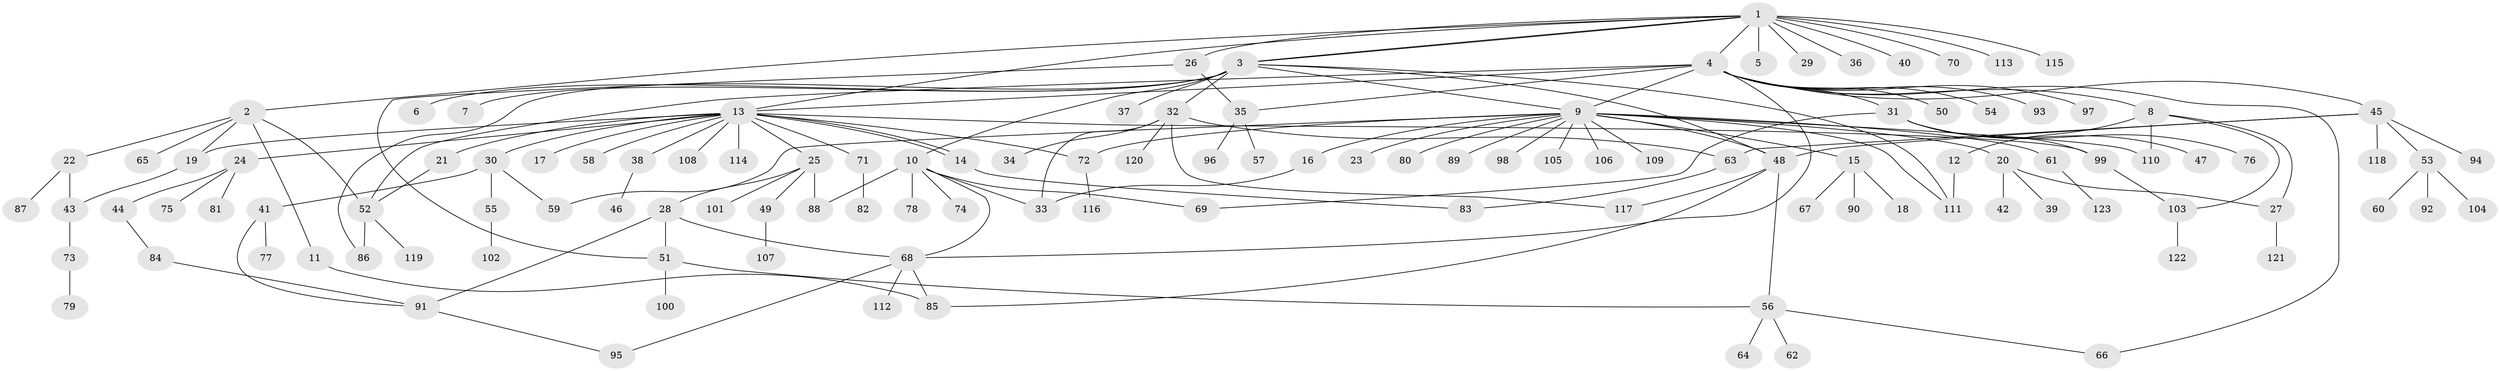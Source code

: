 // coarse degree distribution, {13: 0.0136986301369863, 6: 0.0136986301369863, 11: 0.0136986301369863, 15: 0.0136986301369863, 1: 0.5616438356164384, 5: 0.0273972602739726, 18: 0.0136986301369863, 4: 0.0958904109589041, 2: 0.0958904109589041, 14: 0.0136986301369863, 3: 0.1095890410958904, 9: 0.0136986301369863, 7: 0.0136986301369863}
// Generated by graph-tools (version 1.1) at 2025/18/03/04/25 18:18:01]
// undirected, 123 vertices, 159 edges
graph export_dot {
graph [start="1"]
  node [color=gray90,style=filled];
  1;
  2;
  3;
  4;
  5;
  6;
  7;
  8;
  9;
  10;
  11;
  12;
  13;
  14;
  15;
  16;
  17;
  18;
  19;
  20;
  21;
  22;
  23;
  24;
  25;
  26;
  27;
  28;
  29;
  30;
  31;
  32;
  33;
  34;
  35;
  36;
  37;
  38;
  39;
  40;
  41;
  42;
  43;
  44;
  45;
  46;
  47;
  48;
  49;
  50;
  51;
  52;
  53;
  54;
  55;
  56;
  57;
  58;
  59;
  60;
  61;
  62;
  63;
  64;
  65;
  66;
  67;
  68;
  69;
  70;
  71;
  72;
  73;
  74;
  75;
  76;
  77;
  78;
  79;
  80;
  81;
  82;
  83;
  84;
  85;
  86;
  87;
  88;
  89;
  90;
  91;
  92;
  93;
  94;
  95;
  96;
  97;
  98;
  99;
  100;
  101;
  102;
  103;
  104;
  105;
  106;
  107;
  108;
  109;
  110;
  111;
  112;
  113;
  114;
  115;
  116;
  117;
  118;
  119;
  120;
  121;
  122;
  123;
  1 -- 2;
  1 -- 3;
  1 -- 3;
  1 -- 4;
  1 -- 5;
  1 -- 13;
  1 -- 26;
  1 -- 29;
  1 -- 36;
  1 -- 40;
  1 -- 70;
  1 -- 113;
  1 -- 115;
  2 -- 11;
  2 -- 19;
  2 -- 22;
  2 -- 52;
  2 -- 65;
  3 -- 6;
  3 -- 7;
  3 -- 9;
  3 -- 10;
  3 -- 32;
  3 -- 37;
  3 -- 48;
  3 -- 86;
  3 -- 111;
  4 -- 8;
  4 -- 9;
  4 -- 13;
  4 -- 31;
  4 -- 35;
  4 -- 45;
  4 -- 50;
  4 -- 52;
  4 -- 54;
  4 -- 66;
  4 -- 68;
  4 -- 93;
  4 -- 97;
  8 -- 12;
  8 -- 27;
  8 -- 103;
  8 -- 110;
  9 -- 15;
  9 -- 16;
  9 -- 20;
  9 -- 23;
  9 -- 48;
  9 -- 59;
  9 -- 61;
  9 -- 72;
  9 -- 80;
  9 -- 89;
  9 -- 98;
  9 -- 105;
  9 -- 106;
  9 -- 109;
  9 -- 110;
  9 -- 111;
  10 -- 33;
  10 -- 68;
  10 -- 69;
  10 -- 74;
  10 -- 78;
  10 -- 88;
  11 -- 85;
  12 -- 111;
  13 -- 14;
  13 -- 14;
  13 -- 17;
  13 -- 19;
  13 -- 21;
  13 -- 24;
  13 -- 25;
  13 -- 30;
  13 -- 38;
  13 -- 58;
  13 -- 71;
  13 -- 72;
  13 -- 99;
  13 -- 108;
  13 -- 114;
  14 -- 83;
  15 -- 18;
  15 -- 67;
  15 -- 90;
  16 -- 33;
  19 -- 43;
  20 -- 27;
  20 -- 39;
  20 -- 42;
  21 -- 52;
  22 -- 43;
  22 -- 87;
  24 -- 44;
  24 -- 75;
  24 -- 81;
  25 -- 28;
  25 -- 49;
  25 -- 88;
  25 -- 101;
  26 -- 35;
  26 -- 51;
  27 -- 121;
  28 -- 51;
  28 -- 68;
  28 -- 91;
  30 -- 41;
  30 -- 55;
  30 -- 59;
  31 -- 47;
  31 -- 69;
  31 -- 76;
  31 -- 99;
  32 -- 33;
  32 -- 34;
  32 -- 63;
  32 -- 117;
  32 -- 120;
  35 -- 57;
  35 -- 96;
  38 -- 46;
  41 -- 77;
  41 -- 91;
  43 -- 73;
  44 -- 84;
  45 -- 48;
  45 -- 53;
  45 -- 63;
  45 -- 94;
  45 -- 118;
  48 -- 56;
  48 -- 85;
  48 -- 117;
  49 -- 107;
  51 -- 56;
  51 -- 100;
  52 -- 86;
  52 -- 119;
  53 -- 60;
  53 -- 92;
  53 -- 104;
  55 -- 102;
  56 -- 62;
  56 -- 64;
  56 -- 66;
  61 -- 123;
  63 -- 83;
  68 -- 85;
  68 -- 95;
  68 -- 112;
  71 -- 82;
  72 -- 116;
  73 -- 79;
  84 -- 91;
  91 -- 95;
  99 -- 103;
  103 -- 122;
}
